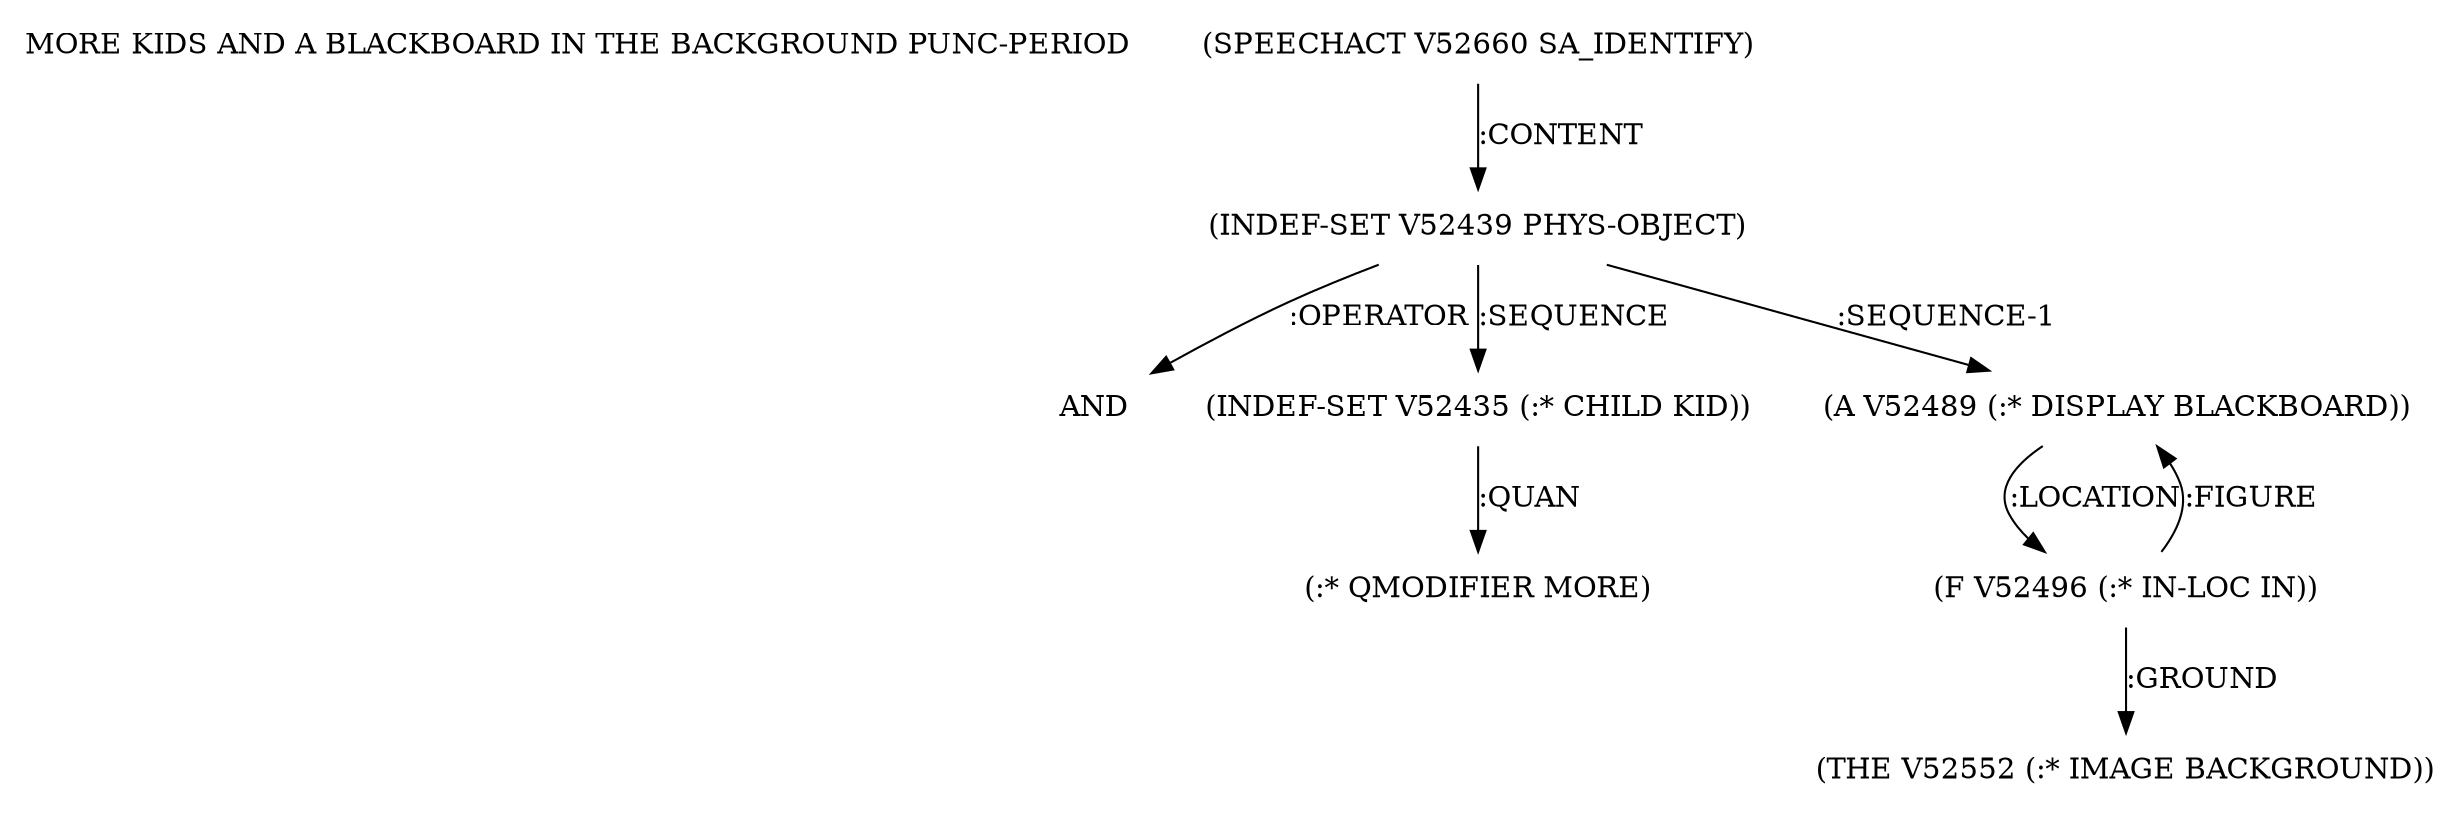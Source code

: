 digraph Terms {
  node [shape=none]
  "MORE KIDS AND A BLACKBOARD IN THE BACKGROUND PUNC-PERIOD"
  "V52660" [label="(SPEECHACT V52660 SA_IDENTIFY)"]
  "V52660" -> "V52439" [label=":CONTENT"]
  "V52439" [label="(INDEF-SET V52439 PHYS-OBJECT)"]
  "V52439" -> "NT53426" [label=":OPERATOR"]
  "NT53426" [label="AND"]
  "V52439" -> "V52435" [label=":SEQUENCE"]
  "V52439" -> "V52489" [label=":SEQUENCE-1"]
  "V52435" [label="(INDEF-SET V52435 (:* CHILD KID))"]
  "V52435" -> "NT53427" [label=":QUAN"]
  "NT53427" [label="(:* QMODIFIER MORE)"]
  "V52489" [label="(A V52489 (:* DISPLAY BLACKBOARD))"]
  "V52489" -> "V52496" [label=":LOCATION"]
  "V52496" [label="(F V52496 (:* IN-LOC IN))"]
  "V52496" -> "V52552" [label=":GROUND"]
  "V52496" -> "V52489" [label=":FIGURE"]
  "V52552" [label="(THE V52552 (:* IMAGE BACKGROUND))"]
}
